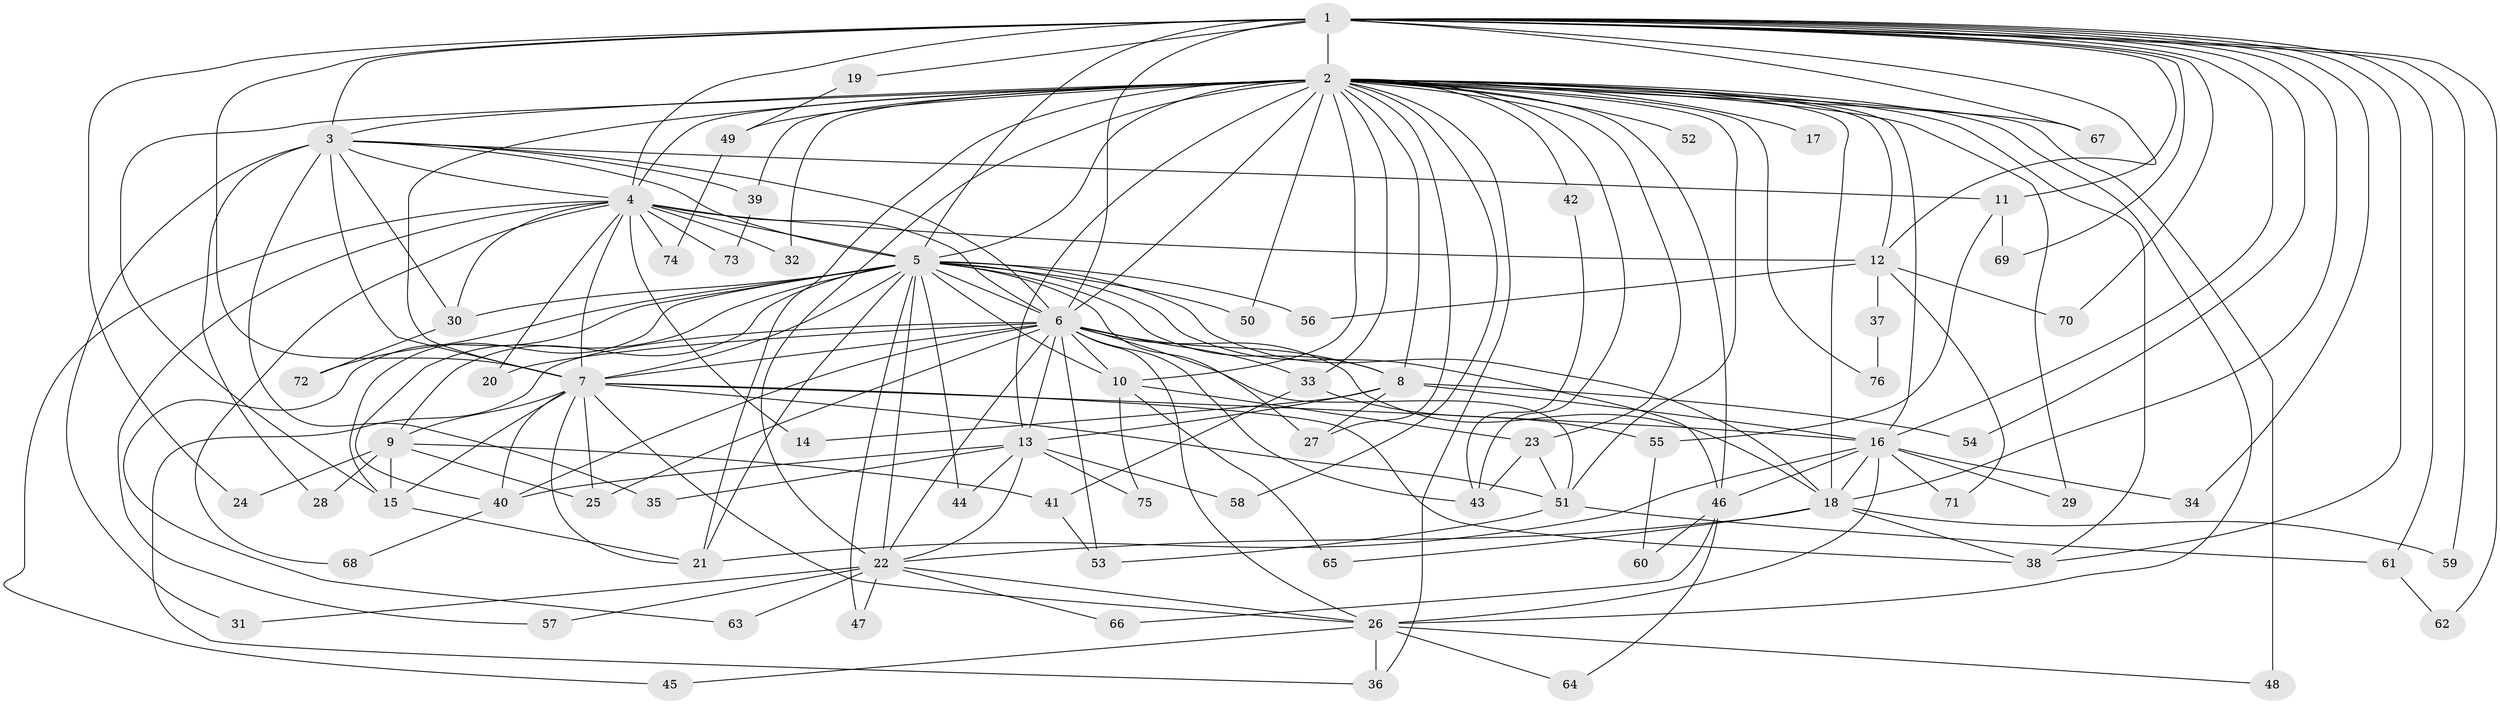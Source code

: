 // original degree distribution, {30: 0.006711409395973154, 34: 0.006711409395973154, 18: 0.006711409395973154, 23: 0.013422818791946308, 32: 0.006711409395973154, 26: 0.006711409395973154, 25: 0.006711409395973154, 22: 0.006711409395973154, 19: 0.006711409395973154, 8: 0.026845637583892617, 6: 0.03355704697986577, 3: 0.21476510067114093, 5: 0.03355704697986577, 2: 0.5503355704697986, 4: 0.06711409395973154, 7: 0.006711409395973154}
// Generated by graph-tools (version 1.1) at 2025/35/03/09/25 02:35:03]
// undirected, 76 vertices, 188 edges
graph export_dot {
graph [start="1"]
  node [color=gray90,style=filled];
  1;
  2;
  3;
  4;
  5;
  6;
  7;
  8;
  9;
  10;
  11;
  12;
  13;
  14;
  15;
  16;
  17;
  18;
  19;
  20;
  21;
  22;
  23;
  24;
  25;
  26;
  27;
  28;
  29;
  30;
  31;
  32;
  33;
  34;
  35;
  36;
  37;
  38;
  39;
  40;
  41;
  42;
  43;
  44;
  45;
  46;
  47;
  48;
  49;
  50;
  51;
  52;
  53;
  54;
  55;
  56;
  57;
  58;
  59;
  60;
  61;
  62;
  63;
  64;
  65;
  66;
  67;
  68;
  69;
  70;
  71;
  72;
  73;
  74;
  75;
  76;
  1 -- 2 [weight=5.0];
  1 -- 3 [weight=1.0];
  1 -- 4 [weight=1.0];
  1 -- 5 [weight=3.0];
  1 -- 6 [weight=1.0];
  1 -- 7 [weight=2.0];
  1 -- 11 [weight=2.0];
  1 -- 12 [weight=1.0];
  1 -- 16 [weight=1.0];
  1 -- 18 [weight=1.0];
  1 -- 19 [weight=1.0];
  1 -- 24 [weight=1.0];
  1 -- 34 [weight=1.0];
  1 -- 38 [weight=1.0];
  1 -- 54 [weight=1.0];
  1 -- 59 [weight=1.0];
  1 -- 61 [weight=1.0];
  1 -- 62 [weight=1.0];
  1 -- 67 [weight=1.0];
  1 -- 69 [weight=1.0];
  1 -- 70 [weight=1.0];
  2 -- 3 [weight=3.0];
  2 -- 4 [weight=4.0];
  2 -- 5 [weight=5.0];
  2 -- 6 [weight=2.0];
  2 -- 7 [weight=15.0];
  2 -- 8 [weight=1.0];
  2 -- 10 [weight=1.0];
  2 -- 12 [weight=2.0];
  2 -- 13 [weight=1.0];
  2 -- 15 [weight=1.0];
  2 -- 16 [weight=2.0];
  2 -- 17 [weight=1.0];
  2 -- 18 [weight=2.0];
  2 -- 21 [weight=1.0];
  2 -- 22 [weight=1.0];
  2 -- 23 [weight=6.0];
  2 -- 26 [weight=2.0];
  2 -- 27 [weight=1.0];
  2 -- 29 [weight=1.0];
  2 -- 32 [weight=1.0];
  2 -- 33 [weight=2.0];
  2 -- 36 [weight=1.0];
  2 -- 38 [weight=1.0];
  2 -- 39 [weight=1.0];
  2 -- 42 [weight=1.0];
  2 -- 43 [weight=1.0];
  2 -- 46 [weight=1.0];
  2 -- 48 [weight=2.0];
  2 -- 49 [weight=1.0];
  2 -- 50 [weight=1.0];
  2 -- 51 [weight=1.0];
  2 -- 52 [weight=1.0];
  2 -- 58 [weight=1.0];
  2 -- 67 [weight=1.0];
  2 -- 76 [weight=1.0];
  3 -- 4 [weight=2.0];
  3 -- 5 [weight=3.0];
  3 -- 6 [weight=2.0];
  3 -- 7 [weight=2.0];
  3 -- 11 [weight=1.0];
  3 -- 28 [weight=1.0];
  3 -- 30 [weight=1.0];
  3 -- 31 [weight=1.0];
  3 -- 35 [weight=1.0];
  3 -- 39 [weight=1.0];
  4 -- 5 [weight=2.0];
  4 -- 6 [weight=1.0];
  4 -- 7 [weight=2.0];
  4 -- 12 [weight=2.0];
  4 -- 14 [weight=1.0];
  4 -- 20 [weight=1.0];
  4 -- 30 [weight=1.0];
  4 -- 32 [weight=1.0];
  4 -- 45 [weight=1.0];
  4 -- 57 [weight=1.0];
  4 -- 68 [weight=1.0];
  4 -- 73 [weight=1.0];
  4 -- 74 [weight=1.0];
  5 -- 6 [weight=2.0];
  5 -- 7 [weight=4.0];
  5 -- 8 [weight=1.0];
  5 -- 9 [weight=2.0];
  5 -- 10 [weight=1.0];
  5 -- 15 [weight=1.0];
  5 -- 18 [weight=1.0];
  5 -- 21 [weight=1.0];
  5 -- 22 [weight=12.0];
  5 -- 27 [weight=1.0];
  5 -- 30 [weight=1.0];
  5 -- 40 [weight=1.0];
  5 -- 44 [weight=1.0];
  5 -- 46 [weight=1.0];
  5 -- 47 [weight=1.0];
  5 -- 50 [weight=1.0];
  5 -- 56 [weight=1.0];
  5 -- 63 [weight=1.0];
  5 -- 72 [weight=1.0];
  6 -- 7 [weight=3.0];
  6 -- 8 [weight=1.0];
  6 -- 10 [weight=2.0];
  6 -- 13 [weight=1.0];
  6 -- 18 [weight=1.0];
  6 -- 20 [weight=1.0];
  6 -- 22 [weight=1.0];
  6 -- 25 [weight=1.0];
  6 -- 26 [weight=1.0];
  6 -- 33 [weight=1.0];
  6 -- 36 [weight=1.0];
  6 -- 40 [weight=1.0];
  6 -- 43 [weight=1.0];
  6 -- 51 [weight=1.0];
  6 -- 53 [weight=1.0];
  7 -- 9 [weight=1.0];
  7 -- 15 [weight=1.0];
  7 -- 16 [weight=7.0];
  7 -- 21 [weight=1.0];
  7 -- 25 [weight=1.0];
  7 -- 26 [weight=1.0];
  7 -- 38 [weight=1.0];
  7 -- 40 [weight=2.0];
  7 -- 51 [weight=1.0];
  8 -- 13 [weight=2.0];
  8 -- 14 [weight=1.0];
  8 -- 16 [weight=1.0];
  8 -- 27 [weight=1.0];
  8 -- 54 [weight=1.0];
  9 -- 15 [weight=1.0];
  9 -- 24 [weight=1.0];
  9 -- 25 [weight=1.0];
  9 -- 28 [weight=1.0];
  9 -- 41 [weight=1.0];
  10 -- 23 [weight=1.0];
  10 -- 65 [weight=1.0];
  10 -- 75 [weight=1.0];
  11 -- 55 [weight=1.0];
  11 -- 69 [weight=1.0];
  12 -- 37 [weight=1.0];
  12 -- 56 [weight=1.0];
  12 -- 70 [weight=1.0];
  12 -- 71 [weight=1.0];
  13 -- 22 [weight=1.0];
  13 -- 35 [weight=1.0];
  13 -- 40 [weight=1.0];
  13 -- 44 [weight=1.0];
  13 -- 58 [weight=1.0];
  13 -- 75 [weight=1.0];
  15 -- 21 [weight=1.0];
  16 -- 18 [weight=1.0];
  16 -- 21 [weight=1.0];
  16 -- 26 [weight=1.0];
  16 -- 29 [weight=1.0];
  16 -- 34 [weight=1.0];
  16 -- 46 [weight=1.0];
  16 -- 71 [weight=1.0];
  18 -- 22 [weight=1.0];
  18 -- 38 [weight=1.0];
  18 -- 59 [weight=1.0];
  18 -- 65 [weight=1.0];
  19 -- 49 [weight=1.0];
  22 -- 26 [weight=1.0];
  22 -- 31 [weight=1.0];
  22 -- 47 [weight=1.0];
  22 -- 57 [weight=1.0];
  22 -- 63 [weight=1.0];
  22 -- 66 [weight=1.0];
  23 -- 43 [weight=1.0];
  23 -- 51 [weight=1.0];
  26 -- 36 [weight=1.0];
  26 -- 45 [weight=1.0];
  26 -- 48 [weight=1.0];
  26 -- 64 [weight=1.0];
  30 -- 72 [weight=1.0];
  33 -- 41 [weight=1.0];
  33 -- 55 [weight=1.0];
  37 -- 76 [weight=1.0];
  39 -- 73 [weight=1.0];
  40 -- 68 [weight=1.0];
  41 -- 53 [weight=1.0];
  42 -- 43 [weight=1.0];
  46 -- 60 [weight=1.0];
  46 -- 64 [weight=1.0];
  46 -- 66 [weight=1.0];
  49 -- 74 [weight=1.0];
  51 -- 53 [weight=1.0];
  51 -- 61 [weight=1.0];
  55 -- 60 [weight=1.0];
  61 -- 62 [weight=1.0];
}
